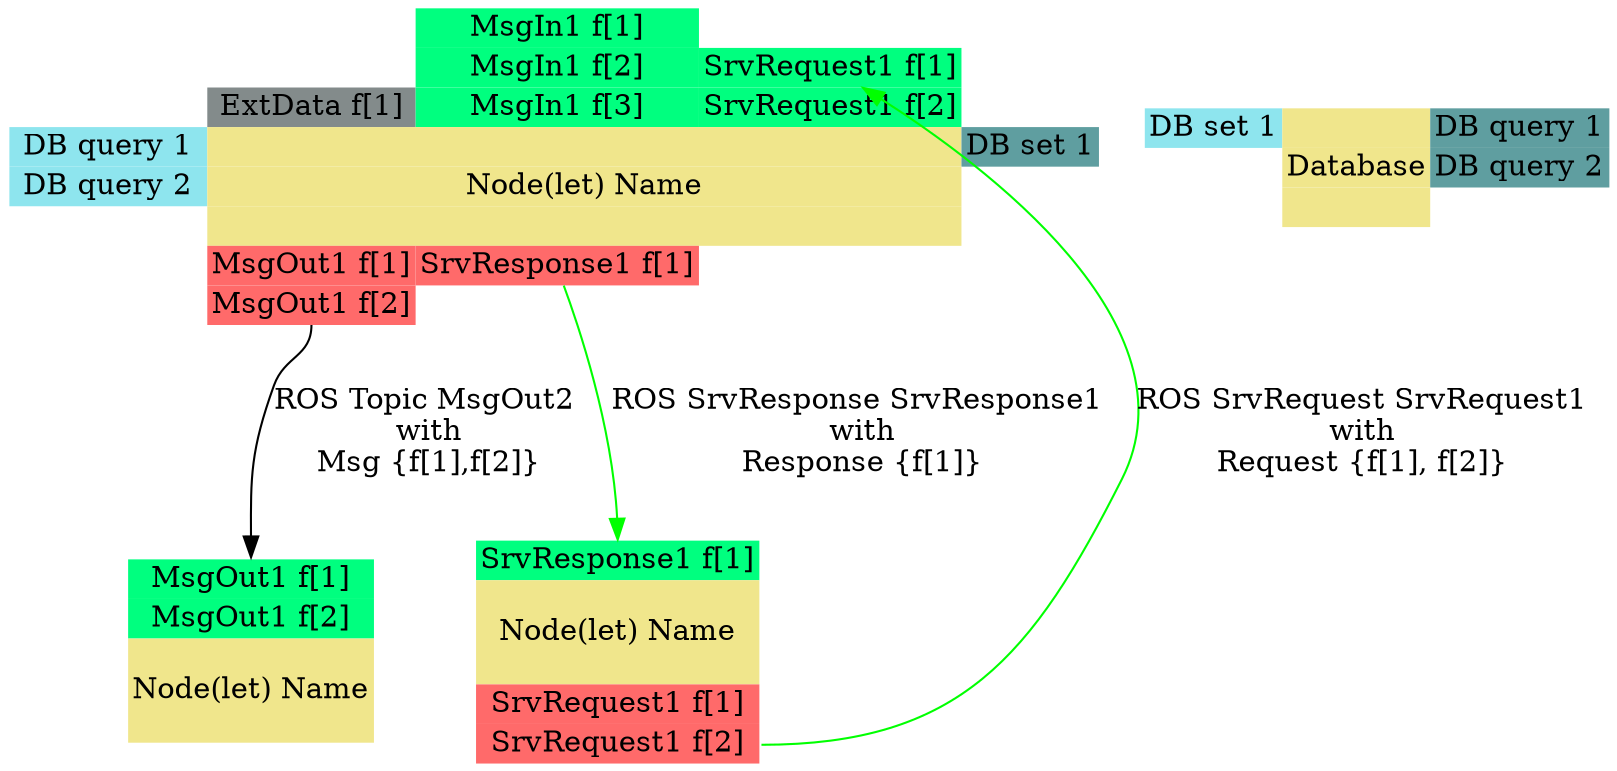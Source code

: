 digraph html {
	splines=spline;
	nodesep=0.3;
	ranksep=0.8;
	//esep=0.5;
	//rankdir=TB;
	//rankdir=LR;
	//size="10,16";
	//center=true;
		//compound=true;

//SP [rank=same, shape=none, margin=0 label=<
//<TABLE BORDER="0" CELLBORDER="0" CELLSPACING="0" CELLPADDING="2">
//<TR>
//<TD WIDTH="10%" BGCOLOR="springgreen" PORT="Sensors">Sensors</TD>
//</TR>
//<TR><TD WIDTH="100%" BGCOLOR="khaki" COLSPAN="1" PORT="here" HEIGHT="50">Scene Perception</TD>
//</TR>
//<TR>
//<TD BGCOLOR="indianred1" PORT="Sensor Data">Sensor Data</TD>
//</TR>
//</TABLE>>];


OR [shape=none, margin=0, label=<
<TABLE BORDER="0" CELLBORDER="0" CELLSPACING="0" CELLPADDING="2">
<TR>
<TD></TD>
<TD></TD>
<TD BGCOLOR="springgreen" PORT="">MsgIn1 f[1]</TD>
</TR>
<TR>
<TD></TD>
<TD></TD>
<TD BGCOLOR="springgreen" PORT="">MsgIn1 f[2]</TD>
<TD BGCOLOR="springgreen" PORT="PPP">SrvRequest1 f[1]</TD>
</TR>
<TR>
<TD></TD>
<TD BGCOLOR="azure4" PORT="Sensor Data">ExtData f[1]</TD>
<TD BGCOLOR="springgreen" PORT="">MsgIn1 f[3]</TD>
<TD BGCOLOR="springgreen" PORT="">SrvRequest1 f[2]</TD>
</TR>
<TR>
<TD BGCOLOR="cadetblue2" PORT="Obj Models">DB query 1</TD>
<TD BGCOLOR="khaki" COLSPAN="4"> </TD> 
<TD BGCOLOR="cadetblue" PORT="ORLabel2">DB set 1</TD>
</TR>
<TR>
<TD BGCOLOR="cadetblue2" PORT="Obj Models"> DB query 2 </TD>
<TD BGCOLOR="khaki" COLSPAN="4" PORT="here" >Node(let) Name</TD>
</TR>
<TR>
<TD></TD>
<TD BGCOLOR="khaki" COLSPAN="4"> </TD> 
</TR>
<TR>
<TD></TD>
<TD BGCOLOR="indianred1" PORT="ORLabel">MsgOut1 f[1]</TD>
<TD BGCOLOR="indianred1" PORT="PSRV">SrvResponse1 f[1]</TD>
</TR>
<TR>
<TD></TD>
<TD BGCOLOR="indianred1" PORT="P1">MsgOut1 f[2]</TD>
</TR>
</TABLE>>];

DUMMY1 [rank=same,shape=none, margin=0, label=<
<TABLE BORDER="0" CELLBORDER="0" CELLSPACING="0" CELLPADDING="2">
<TR>
<TD BGCOLOR="springgreen" PORT="P1">MsgOut1 f[1]</TD>
</TR>
<TR>
<TD BGCOLOR="springgreen" PORT="IP1">MsgOut1 f[2]</TD>
</TR>
<TR><TD BGCOLOR="khaki" COLSPAN="1" PORT="here" HEIGHT="50">Node(let) Name</TD>
</TR>
</TABLE>>];

DUMMY2 [rank=same,shape=none, margin=0, label=<
<TABLE BORDER="0" CELLBORDER="0" CELLSPACING="0" CELLPADDING="2">
<TR>
<TD BGCOLOR="springgreen" PORT="P1">SrvResponse1 f[1]</TD>
</TR>
<TR><TD BGCOLOR="khaki" COLSPAN="1" PORT="here" HEIGHT="50">Node(let) Name</TD>
</TR>
<TR>
<TD BGCOLOR="indianred1" PORT="P1">SrvRequest1 f[1]</TD>
</TR>
<TR>
<TD BGCOLOR="indianred1" PORT="PPP">SrvRequest1 f[2]</TD>
</TR>
</TABLE>>];

LDB [shape=none, margin=0, label=<
<TABLE BORDER="0" CELLBORDER="0" CELLSPACING="0" CELLPADDING="2">
<TR>
<TD BGCOLOR="cadetblue2" PORT="ORLabel2">DB set 1</TD>
<TD BGCOLOR="khaki" COLSPAN="1"> </TD> 
<TD BGCOLOR="cadetblue" PORT="Obj Models">DB query 1</TD>
</TR>
<TR>
<TD></TD>
<TD BGCOLOR="khaki" COLSPAN="1" PORT="here" >Database</TD>
<TD BGCOLOR="cadetblue" PORT="Obj Models">DB query 2</TD>
</TR>
<TR>
<TD></TD>
<TD BGCOLOR="khaki" COLSPAN="1"> </TD> 
</TR>
</TABLE>>];

//EDEGES
OR -> DUMMY1 [tailport="P1" headport="P1" label="ROS Topic MsgOut2 \nwith\nMsg {f[1],f[2]}" color="black"
	constraint="true"];
OR -> DUMMY2 [tailport="PSRV" headport="P1" label="ROS SrvResponse SrvResponse1 \nwith\nResponse {f[1]}" color="green" constraint="true"];
DUMMY2 -> OR [tailport="PPP" headport="PPP" label="ROS SrvRequest SrvRequest1\nwith\nRequest {f[1], f[2]}" color="green" constraint="false" weight="1"];

}
